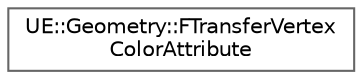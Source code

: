 digraph "Graphical Class Hierarchy"
{
 // INTERACTIVE_SVG=YES
 // LATEX_PDF_SIZE
  bgcolor="transparent";
  edge [fontname=Helvetica,fontsize=10,labelfontname=Helvetica,labelfontsize=10];
  node [fontname=Helvetica,fontsize=10,shape=box,height=0.2,width=0.4];
  rankdir="LR";
  Node0 [id="Node000000",label="UE::Geometry::FTransferVertex\lColorAttribute",height=0.2,width=0.4,color="grey40", fillcolor="white", style="filled",URL="$d8/d9b/classUE_1_1Geometry_1_1FTransferVertexColorAttribute.html",tooltip="Transfer vertex colors from one mesh (source) to another (target)."];
}
